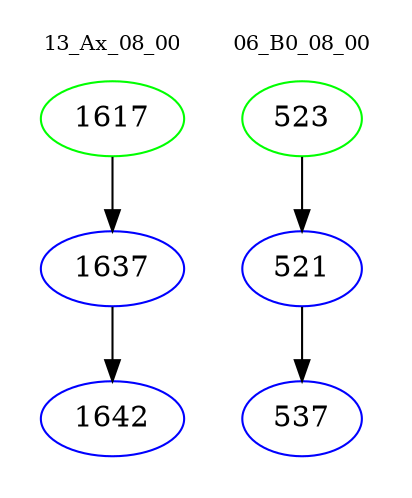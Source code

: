 digraph{
subgraph cluster_0 {
color = white
label = "13_Ax_08_00";
fontsize=10;
T0_1617 [label="1617", color="green"]
T0_1617 -> T0_1637 [color="black"]
T0_1637 [label="1637", color="blue"]
T0_1637 -> T0_1642 [color="black"]
T0_1642 [label="1642", color="blue"]
}
subgraph cluster_1 {
color = white
label = "06_B0_08_00";
fontsize=10;
T1_523 [label="523", color="green"]
T1_523 -> T1_521 [color="black"]
T1_521 [label="521", color="blue"]
T1_521 -> T1_537 [color="black"]
T1_537 [label="537", color="blue"]
}
}
